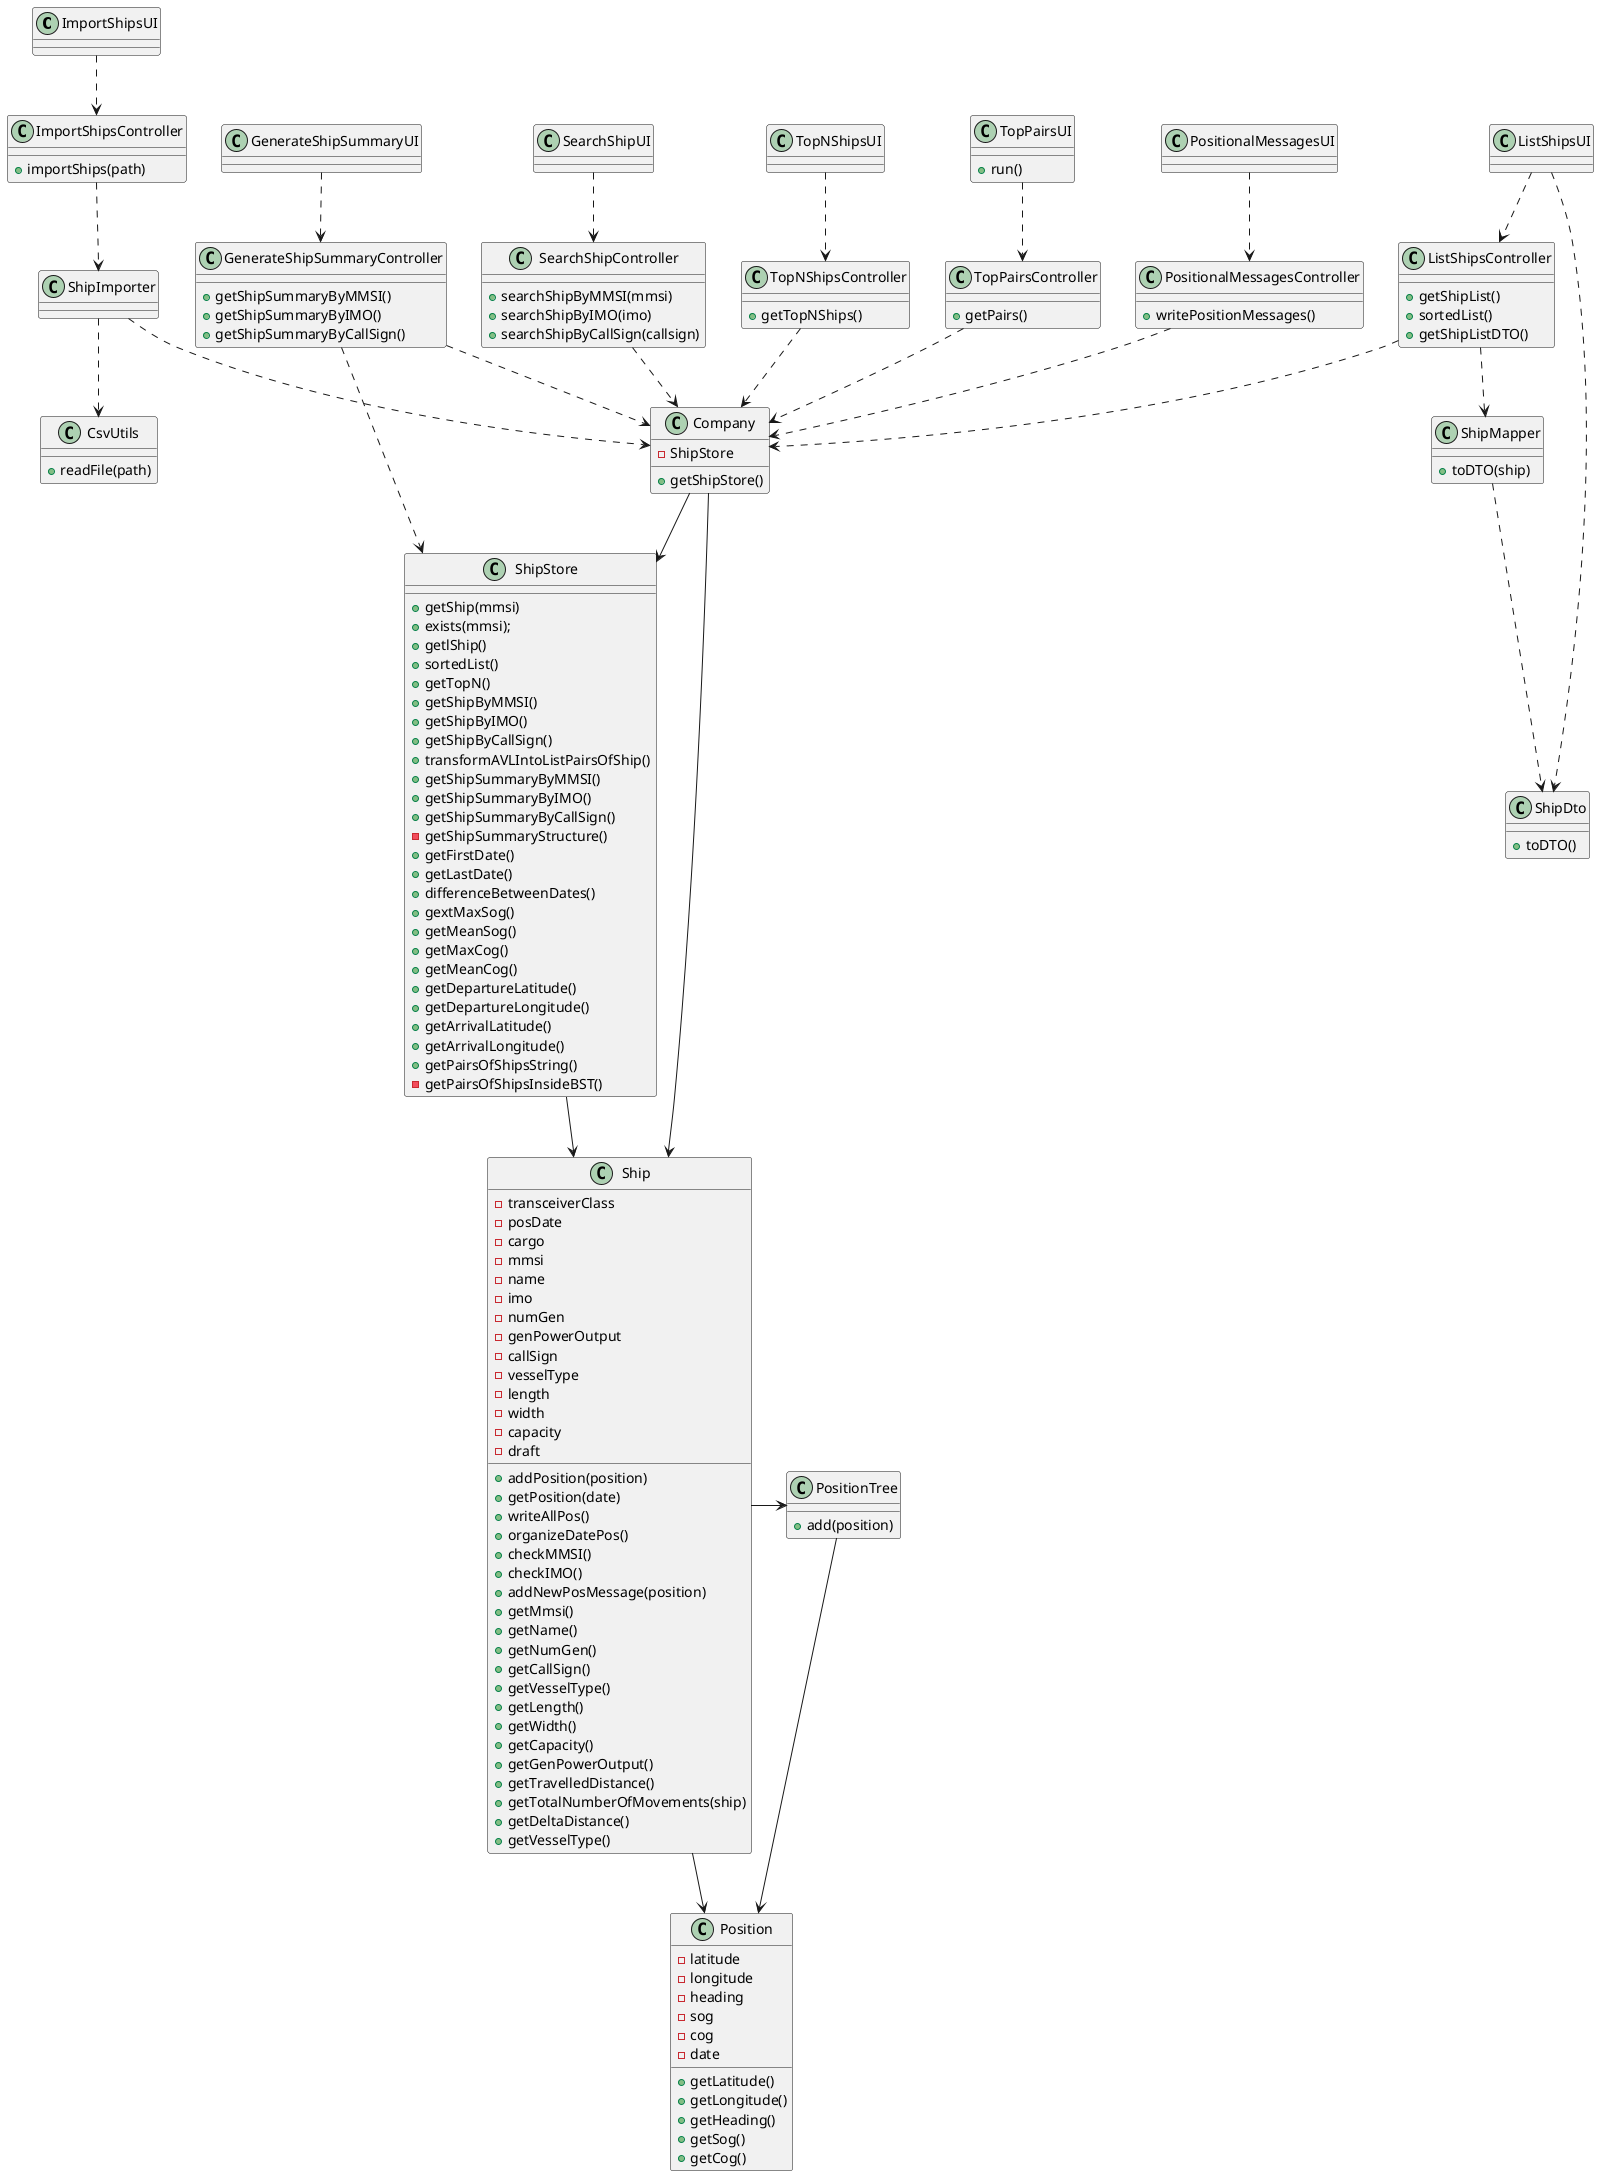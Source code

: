 @startuml
'https://plantuml.com/class-diagram

@startuml
'https://plantuml.com/class-diagram

class ImportShipsUI{
}

class ImportShipsController{
+importShips(path)

}

class ShipImporter{
}

class CsvUtils{
+readFile(path)
}

class ShipStore{
+getShip(mmsi)
+exists(mmsi);
+getlShip()
+sortedList()
+getTopN()
+getShipByMMSI()
+getShipByIMO()
+getShipByCallSign()
+transformAVLIntoListPairsOfShip()
+getShipSummaryByMMSI()
+getShipSummaryByIMO()
+getShipSummaryByCallSign()
-getShipSummaryStructure()
+getFirstDate()
+getLastDate()
+differenceBetweenDates()
+gextMaxSog()
+getMeanSog()
+getMaxCog()
+getMeanCog()
+getDepartureLatitude()
+getDepartureLongitude()
+getArrivalLatitude()
+getArrivalLongitude()
}

class Ship{
-transceiverClass
-posDate
-cargo
-mmsi
-name
-imo
-numGen
-genPowerOutput
-callSign
-vesselType
-length
-width
-capacity
-draft
+addPosition(position)
+getPosition(date)
+writeAllPos()
+organizeDatePos()
+checkMMSI()
+checkIMO()
+addNewPosMessage(position)
+getMmsi()
+getName()
+getNumGen()
+getCallSign()
+getVesselType()
+getLength()
+getWidth()
+getCapacity()
+getGenPowerOutput()
+getTravelledDistance()
+getTotalNumberOfMovements(ship)
+getDeltaDistance()
+getVesselType()
}

class Position{
-latitude
-longitude
-heading
-sog
-cog
-date
+getLatitude()
+getLongitude()
+getHeading()
+getSog()
+getCog()
}

class PositionTree{
+add(position)
}

class SearchShipUI{

}

class SearchShipController{
  +searchShipByMMSI(mmsi)
  +searchShipByIMO(imo)
  +searchShipByCallSign(callsign)
}



class TopPairsUI{
+run()
}

class Company{
-ShipStore
+getShipStore()
}

class TopPairsController{
+getPairs()
}

class ShipStore{
+getPairsOfShipsString()
-getPairsOfShipsInsideBST()
}

class PositionalMessagesUI{
}

class PositionalMessagesController{
+writePositionMessages()
}

class ListShipsUI{
}

class ListShipsController{
+getShipList()
+sortedList()
+getShipListDTO()
}
class ShipMapper{
+toDTO(ship)
}
class ShipDto{
+toDTO()
}

class TopNShipsUI{
}

class TopNShipsController{
+getTopNShips()
}


class GenerateShipSummaryUI{
}
class GenerateShipSummaryController{
+getShipSummaryByMMSI()
+getShipSummaryByIMO()
+getShipSummaryByCallSign()
}



ImportShipsUI ..> ImportShipsController
ImportShipsController ..> ShipImporter
ShipImporter ..> CsvUtils
ShipImporter ..> Company
ShipStore --> Ship
Ship -> PositionTree
Ship --> Position
PositionTree --> Position
SearchShipUI ..> SearchShipController
SearchShipController ..> Company
TopPairsUI ..> TopPairsController
TopPairsController ..> Company
Company --> ShipStore

PositionalMessagesUI ..> PositionalMessagesController
PositionalMessagesController ..> Company

ListShipsUI ..> ShipDto
ListShipsUI ..> ListShipsController
ListShipsController ..>ShipMapper
ShipMapper ..> ShipDto
ListShipsController ..> Company

TopNShipsUI ..> TopNShipsController
TopNShipsController ..> Company

GenerateShipSummaryUI ..> GenerateShipSummaryController
GenerateShipSummaryController ..> Company
GenerateShipSummaryController ..> ShipStore
Company --> Ship

@enduml